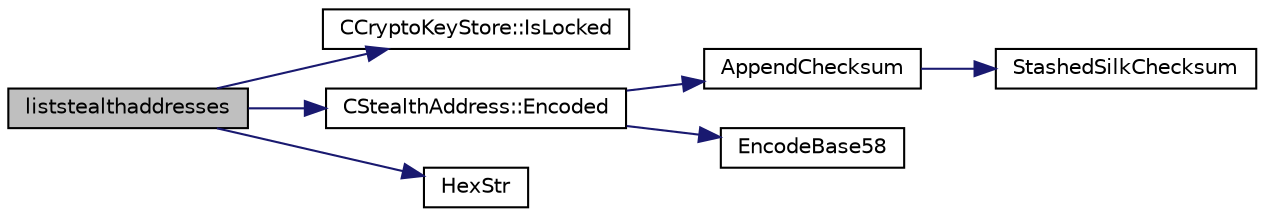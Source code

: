 digraph "liststealthaddresses"
{
  edge [fontname="Helvetica",fontsize="10",labelfontname="Helvetica",labelfontsize="10"];
  node [fontname="Helvetica",fontsize="10",shape=record];
  rankdir="LR";
  Node1127 [label="liststealthaddresses",height=0.2,width=0.4,color="black", fillcolor="grey75", style="filled", fontcolor="black"];
  Node1127 -> Node1128 [color="midnightblue",fontsize="10",style="solid",fontname="Helvetica"];
  Node1128 [label="CCryptoKeyStore::IsLocked",height=0.2,width=0.4,color="black", fillcolor="white", style="filled",URL="$db/dad/class_c_crypto_key_store.html#a52919fa284a3aa10f1b4bd6018b6dbee"];
  Node1127 -> Node1129 [color="midnightblue",fontsize="10",style="solid",fontname="Helvetica"];
  Node1129 [label="CStealthAddress::Encoded",height=0.2,width=0.4,color="black", fillcolor="white", style="filled",URL="$d6/d37/class_c_stealth_address.html#a1318c3f56f64354f4c909380ba692c91"];
  Node1129 -> Node1130 [color="midnightblue",fontsize="10",style="solid",fontname="Helvetica"];
  Node1130 [label="AppendChecksum",height=0.2,width=0.4,color="black", fillcolor="white", style="filled",URL="$db/d2d/stealth_8cpp.html#aa4f182dc0efd181cef81ca75ae960533"];
  Node1130 -> Node1131 [color="midnightblue",fontsize="10",style="solid",fontname="Helvetica"];
  Node1131 [label="StashedSilkChecksum",height=0.2,width=0.4,color="black", fillcolor="white", style="filled",URL="$db/d2d/stealth_8cpp.html#abb79a3b98a10b85daf3f3ff35c1cbfa8"];
  Node1129 -> Node1132 [color="midnightblue",fontsize="10",style="solid",fontname="Helvetica"];
  Node1132 [label="EncodeBase58",height=0.2,width=0.4,color="black", fillcolor="white", style="filled",URL="$db/d9c/base58_8cpp.html#a8d6f0e9d5df175b4966dcede31dc90ad",tooltip="Encode a byte sequence as a base58-encoded string. "];
  Node1127 -> Node1133 [color="midnightblue",fontsize="10",style="solid",fontname="Helvetica"];
  Node1133 [label="HexStr",height=0.2,width=0.4,color="black", fillcolor="white", style="filled",URL="$d8/d3c/util_8h.html#ace13a819ca4e98c22847d26b3b357e75"];
}

